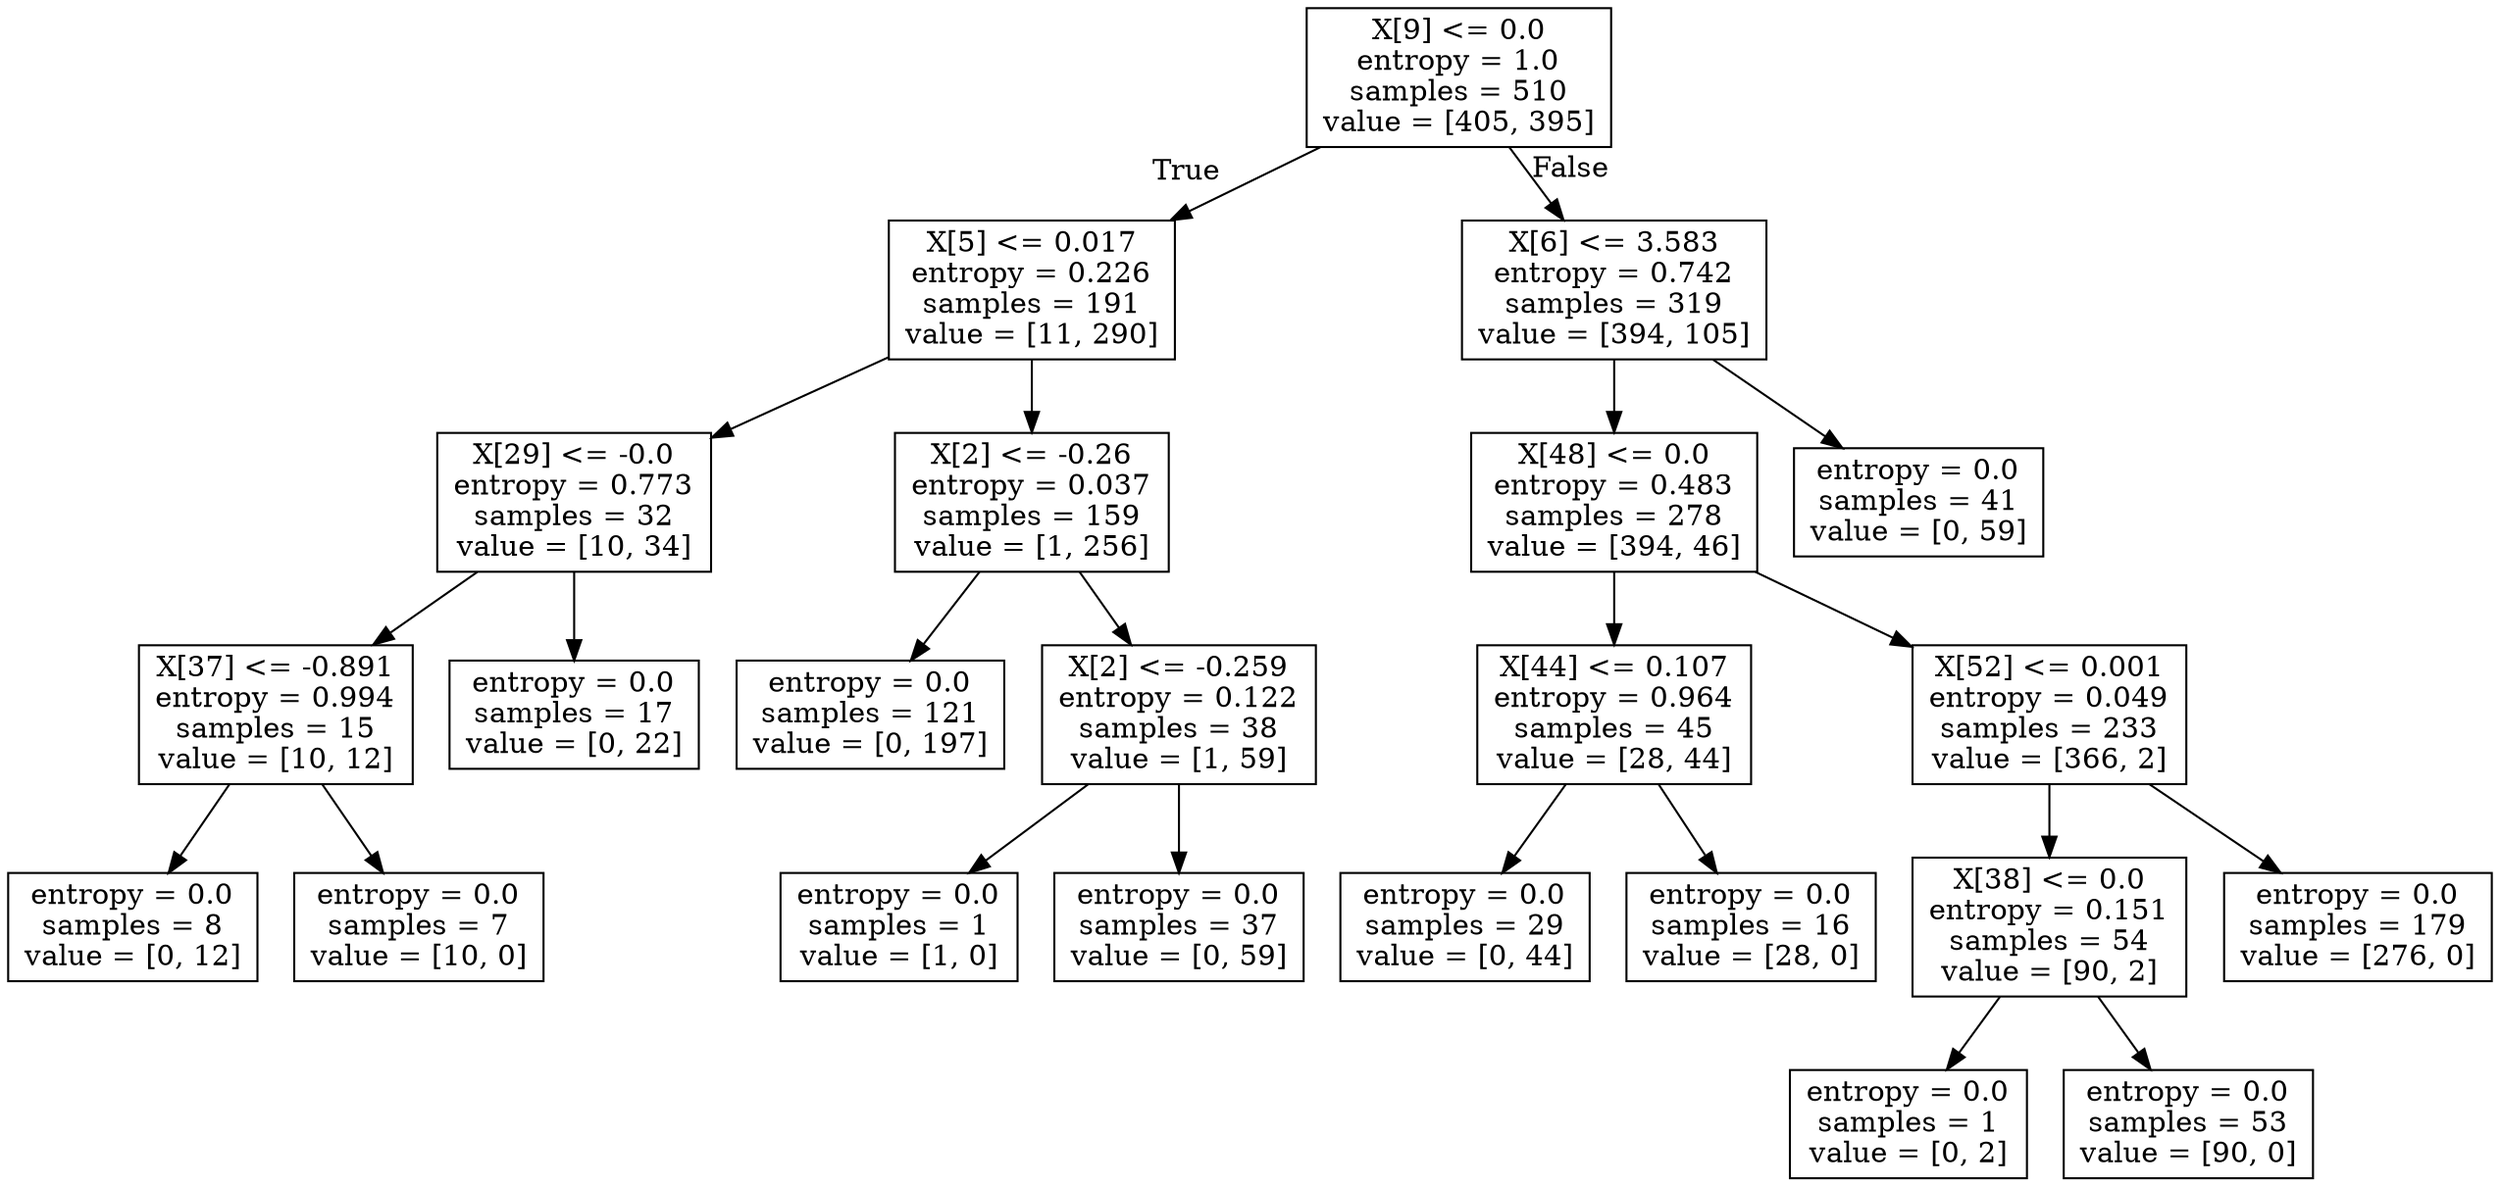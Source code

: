 digraph Tree {
node [shape=box] ;
0 [label="X[9] <= 0.0\nentropy = 1.0\nsamples = 510\nvalue = [405, 395]"] ;
1 [label="X[5] <= 0.017\nentropy = 0.226\nsamples = 191\nvalue = [11, 290]"] ;
0 -> 1 [labeldistance=2.5, labelangle=45, headlabel="True"] ;
2 [label="X[29] <= -0.0\nentropy = 0.773\nsamples = 32\nvalue = [10, 34]"] ;
1 -> 2 ;
3 [label="X[37] <= -0.891\nentropy = 0.994\nsamples = 15\nvalue = [10, 12]"] ;
2 -> 3 ;
4 [label="entropy = 0.0\nsamples = 8\nvalue = [0, 12]"] ;
3 -> 4 ;
5 [label="entropy = 0.0\nsamples = 7\nvalue = [10, 0]"] ;
3 -> 5 ;
6 [label="entropy = 0.0\nsamples = 17\nvalue = [0, 22]"] ;
2 -> 6 ;
7 [label="X[2] <= -0.26\nentropy = 0.037\nsamples = 159\nvalue = [1, 256]"] ;
1 -> 7 ;
8 [label="entropy = 0.0\nsamples = 121\nvalue = [0, 197]"] ;
7 -> 8 ;
9 [label="X[2] <= -0.259\nentropy = 0.122\nsamples = 38\nvalue = [1, 59]"] ;
7 -> 9 ;
10 [label="entropy = 0.0\nsamples = 1\nvalue = [1, 0]"] ;
9 -> 10 ;
11 [label="entropy = 0.0\nsamples = 37\nvalue = [0, 59]"] ;
9 -> 11 ;
12 [label="X[6] <= 3.583\nentropy = 0.742\nsamples = 319\nvalue = [394, 105]"] ;
0 -> 12 [labeldistance=2.5, labelangle=-45, headlabel="False"] ;
13 [label="X[48] <= 0.0\nentropy = 0.483\nsamples = 278\nvalue = [394, 46]"] ;
12 -> 13 ;
14 [label="X[44] <= 0.107\nentropy = 0.964\nsamples = 45\nvalue = [28, 44]"] ;
13 -> 14 ;
15 [label="entropy = 0.0\nsamples = 29\nvalue = [0, 44]"] ;
14 -> 15 ;
16 [label="entropy = 0.0\nsamples = 16\nvalue = [28, 0]"] ;
14 -> 16 ;
17 [label="X[52] <= 0.001\nentropy = 0.049\nsamples = 233\nvalue = [366, 2]"] ;
13 -> 17 ;
18 [label="X[38] <= 0.0\nentropy = 0.151\nsamples = 54\nvalue = [90, 2]"] ;
17 -> 18 ;
19 [label="entropy = 0.0\nsamples = 1\nvalue = [0, 2]"] ;
18 -> 19 ;
20 [label="entropy = 0.0\nsamples = 53\nvalue = [90, 0]"] ;
18 -> 20 ;
21 [label="entropy = 0.0\nsamples = 179\nvalue = [276, 0]"] ;
17 -> 21 ;
22 [label="entropy = 0.0\nsamples = 41\nvalue = [0, 59]"] ;
12 -> 22 ;
}
